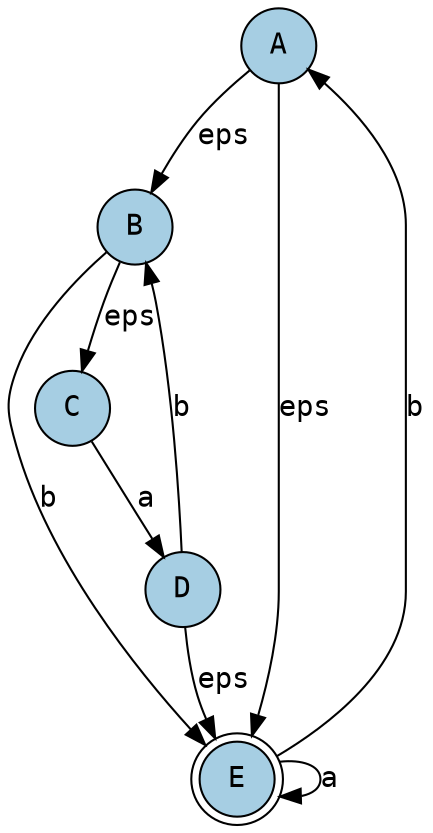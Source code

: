 digraph fig5_3
{
  	node [colorscheme=paired6,
		fillcolor=1,
		fontname=courier,
		label="\N",
		shape=circle,
		style=filled
	];
  edge [fontname = courier];
  
  0 [label=A]
  0 -> 1 [label="eps"]
  0 -> 4 [label="eps"]  

  1 [label=B]
  1 -> 2 [label="eps"]
  1 -> 4 [label="b"]

  2 [label=C]
  2 -> 3 [label="a"]

  3 [label=D]
  3 -> 4 [label="eps"]
  3 -> 1 [label="b"]

  4 [label=E, shape=doublecircle]
  4 -> 0 [label="b"]
  4 -> 4 [label="a"]
}